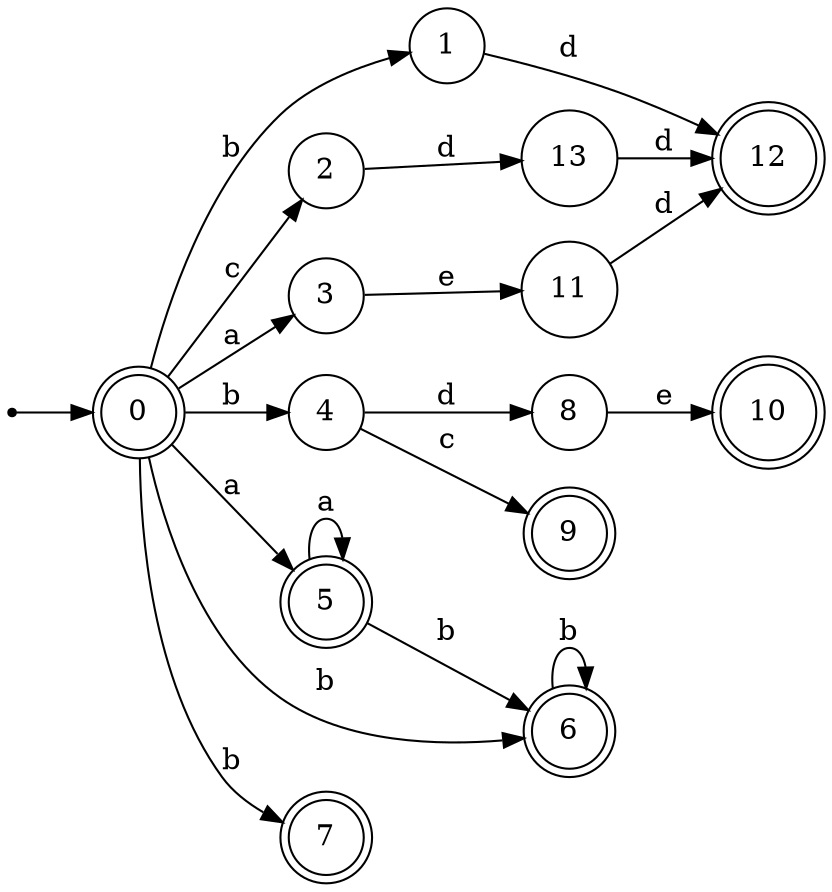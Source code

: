 digraph finite_state_machine {
rankdir=LR;
size="20,20";
node [shape = point]; "dummy0"
node [shape = doublecircle]; "0";"dummy0" -> "0";
node [shape = circle]; "1";
node [shape = circle]; "2";
node [shape = circle]; "3";
node [shape = circle]; "4";
node [shape = doublecircle]; "5";node [shape = doublecircle]; "6";node [shape = doublecircle]; "7";node [shape = circle]; "8";
node [shape = doublecircle]; "9";node [shape = doublecircle]; "10";node [shape = circle]; "11";
node [shape = doublecircle]; "12";node [shape = circle]; "13";
"0" -> "1" [label = "b"];
 "0" -> "4" [label = "b"];
 "0" -> "6" [label = "b"];
 "0" -> "7" [label = "b"];
 "0" -> "2" [label = "c"];
 "0" -> "3" [label = "a"];
 "0" -> "5" [label = "a"];
 "6" -> "6" [label = "b"];
 "5" -> "5" [label = "a"];
 "5" -> "6" [label = "b"];
 "4" -> "8" [label = "d"];
 "4" -> "9" [label = "c"];
 "8" -> "10" [label = "e"];
 "3" -> "11" [label = "e"];
 "11" -> "12" [label = "d"];
 "2" -> "13" [label = "d"];
 "13" -> "12" [label = "d"];
 "1" -> "12" [label = "d"];
 }
